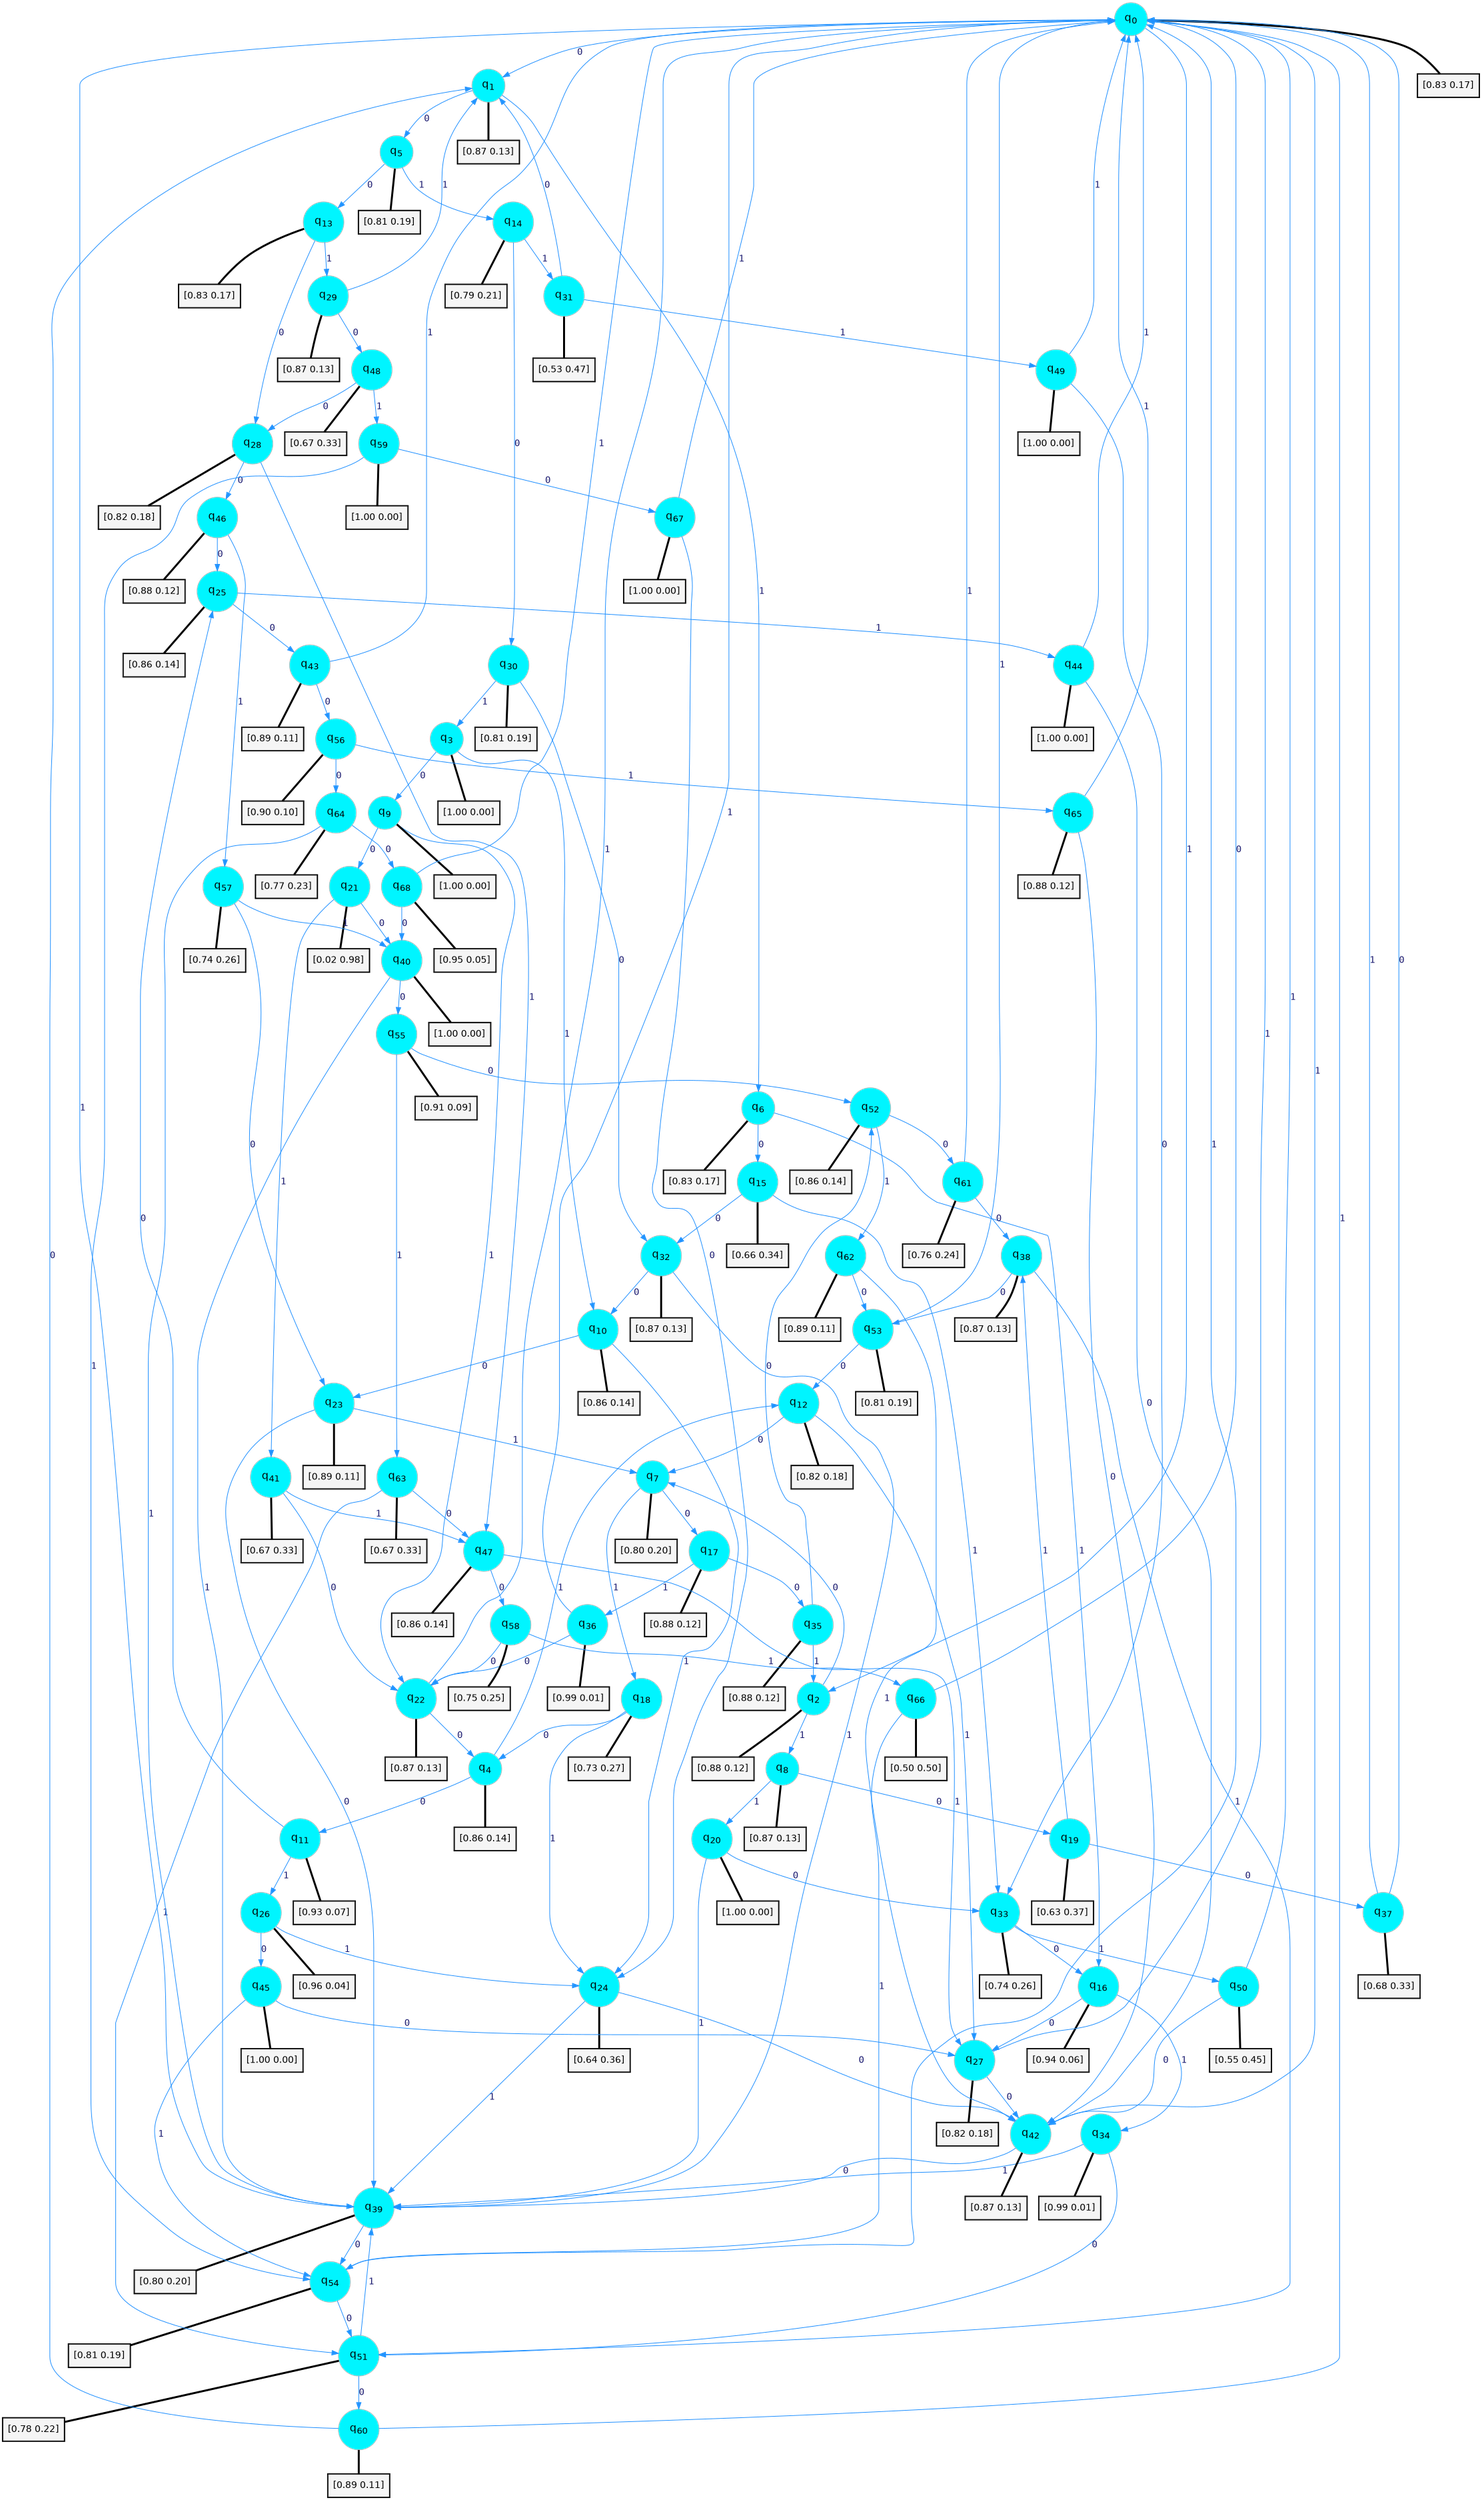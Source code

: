 digraph G {
graph [
bgcolor=transparent, dpi=300, rankdir=TD, size="40,25"];
node [
color=gray, fillcolor=turquoise1, fontcolor=black, fontname=Helvetica, fontsize=16, fontweight=bold, shape=circle, style=filled];
edge [
arrowsize=1, color=dodgerblue1, fontcolor=midnightblue, fontname=courier, fontweight=bold, penwidth=1, style=solid, weight=20];
0[label=<q<SUB>0</SUB>>];
1[label=<q<SUB>1</SUB>>];
2[label=<q<SUB>2</SUB>>];
3[label=<q<SUB>3</SUB>>];
4[label=<q<SUB>4</SUB>>];
5[label=<q<SUB>5</SUB>>];
6[label=<q<SUB>6</SUB>>];
7[label=<q<SUB>7</SUB>>];
8[label=<q<SUB>8</SUB>>];
9[label=<q<SUB>9</SUB>>];
10[label=<q<SUB>10</SUB>>];
11[label=<q<SUB>11</SUB>>];
12[label=<q<SUB>12</SUB>>];
13[label=<q<SUB>13</SUB>>];
14[label=<q<SUB>14</SUB>>];
15[label=<q<SUB>15</SUB>>];
16[label=<q<SUB>16</SUB>>];
17[label=<q<SUB>17</SUB>>];
18[label=<q<SUB>18</SUB>>];
19[label=<q<SUB>19</SUB>>];
20[label=<q<SUB>20</SUB>>];
21[label=<q<SUB>21</SUB>>];
22[label=<q<SUB>22</SUB>>];
23[label=<q<SUB>23</SUB>>];
24[label=<q<SUB>24</SUB>>];
25[label=<q<SUB>25</SUB>>];
26[label=<q<SUB>26</SUB>>];
27[label=<q<SUB>27</SUB>>];
28[label=<q<SUB>28</SUB>>];
29[label=<q<SUB>29</SUB>>];
30[label=<q<SUB>30</SUB>>];
31[label=<q<SUB>31</SUB>>];
32[label=<q<SUB>32</SUB>>];
33[label=<q<SUB>33</SUB>>];
34[label=<q<SUB>34</SUB>>];
35[label=<q<SUB>35</SUB>>];
36[label=<q<SUB>36</SUB>>];
37[label=<q<SUB>37</SUB>>];
38[label=<q<SUB>38</SUB>>];
39[label=<q<SUB>39</SUB>>];
40[label=<q<SUB>40</SUB>>];
41[label=<q<SUB>41</SUB>>];
42[label=<q<SUB>42</SUB>>];
43[label=<q<SUB>43</SUB>>];
44[label=<q<SUB>44</SUB>>];
45[label=<q<SUB>45</SUB>>];
46[label=<q<SUB>46</SUB>>];
47[label=<q<SUB>47</SUB>>];
48[label=<q<SUB>48</SUB>>];
49[label=<q<SUB>49</SUB>>];
50[label=<q<SUB>50</SUB>>];
51[label=<q<SUB>51</SUB>>];
52[label=<q<SUB>52</SUB>>];
53[label=<q<SUB>53</SUB>>];
54[label=<q<SUB>54</SUB>>];
55[label=<q<SUB>55</SUB>>];
56[label=<q<SUB>56</SUB>>];
57[label=<q<SUB>57</SUB>>];
58[label=<q<SUB>58</SUB>>];
59[label=<q<SUB>59</SUB>>];
60[label=<q<SUB>60</SUB>>];
61[label=<q<SUB>61</SUB>>];
62[label=<q<SUB>62</SUB>>];
63[label=<q<SUB>63</SUB>>];
64[label=<q<SUB>64</SUB>>];
65[label=<q<SUB>65</SUB>>];
66[label=<q<SUB>66</SUB>>];
67[label=<q<SUB>67</SUB>>];
68[label=<q<SUB>68</SUB>>];
69[label="[0.83 0.17]", shape=box,fontcolor=black, fontname=Helvetica, fontsize=14, penwidth=2, fillcolor=whitesmoke,color=black];
70[label="[0.87 0.13]", shape=box,fontcolor=black, fontname=Helvetica, fontsize=14, penwidth=2, fillcolor=whitesmoke,color=black];
71[label="[0.88 0.12]", shape=box,fontcolor=black, fontname=Helvetica, fontsize=14, penwidth=2, fillcolor=whitesmoke,color=black];
72[label="[1.00 0.00]", shape=box,fontcolor=black, fontname=Helvetica, fontsize=14, penwidth=2, fillcolor=whitesmoke,color=black];
73[label="[0.86 0.14]", shape=box,fontcolor=black, fontname=Helvetica, fontsize=14, penwidth=2, fillcolor=whitesmoke,color=black];
74[label="[0.81 0.19]", shape=box,fontcolor=black, fontname=Helvetica, fontsize=14, penwidth=2, fillcolor=whitesmoke,color=black];
75[label="[0.83 0.17]", shape=box,fontcolor=black, fontname=Helvetica, fontsize=14, penwidth=2, fillcolor=whitesmoke,color=black];
76[label="[0.80 0.20]", shape=box,fontcolor=black, fontname=Helvetica, fontsize=14, penwidth=2, fillcolor=whitesmoke,color=black];
77[label="[0.87 0.13]", shape=box,fontcolor=black, fontname=Helvetica, fontsize=14, penwidth=2, fillcolor=whitesmoke,color=black];
78[label="[1.00 0.00]", shape=box,fontcolor=black, fontname=Helvetica, fontsize=14, penwidth=2, fillcolor=whitesmoke,color=black];
79[label="[0.86 0.14]", shape=box,fontcolor=black, fontname=Helvetica, fontsize=14, penwidth=2, fillcolor=whitesmoke,color=black];
80[label="[0.93 0.07]", shape=box,fontcolor=black, fontname=Helvetica, fontsize=14, penwidth=2, fillcolor=whitesmoke,color=black];
81[label="[0.82 0.18]", shape=box,fontcolor=black, fontname=Helvetica, fontsize=14, penwidth=2, fillcolor=whitesmoke,color=black];
82[label="[0.83 0.17]", shape=box,fontcolor=black, fontname=Helvetica, fontsize=14, penwidth=2, fillcolor=whitesmoke,color=black];
83[label="[0.79 0.21]", shape=box,fontcolor=black, fontname=Helvetica, fontsize=14, penwidth=2, fillcolor=whitesmoke,color=black];
84[label="[0.66 0.34]", shape=box,fontcolor=black, fontname=Helvetica, fontsize=14, penwidth=2, fillcolor=whitesmoke,color=black];
85[label="[0.94 0.06]", shape=box,fontcolor=black, fontname=Helvetica, fontsize=14, penwidth=2, fillcolor=whitesmoke,color=black];
86[label="[0.88 0.12]", shape=box,fontcolor=black, fontname=Helvetica, fontsize=14, penwidth=2, fillcolor=whitesmoke,color=black];
87[label="[0.73 0.27]", shape=box,fontcolor=black, fontname=Helvetica, fontsize=14, penwidth=2, fillcolor=whitesmoke,color=black];
88[label="[0.63 0.37]", shape=box,fontcolor=black, fontname=Helvetica, fontsize=14, penwidth=2, fillcolor=whitesmoke,color=black];
89[label="[1.00 0.00]", shape=box,fontcolor=black, fontname=Helvetica, fontsize=14, penwidth=2, fillcolor=whitesmoke,color=black];
90[label="[0.02 0.98]", shape=box,fontcolor=black, fontname=Helvetica, fontsize=14, penwidth=2, fillcolor=whitesmoke,color=black];
91[label="[0.87 0.13]", shape=box,fontcolor=black, fontname=Helvetica, fontsize=14, penwidth=2, fillcolor=whitesmoke,color=black];
92[label="[0.89 0.11]", shape=box,fontcolor=black, fontname=Helvetica, fontsize=14, penwidth=2, fillcolor=whitesmoke,color=black];
93[label="[0.64 0.36]", shape=box,fontcolor=black, fontname=Helvetica, fontsize=14, penwidth=2, fillcolor=whitesmoke,color=black];
94[label="[0.86 0.14]", shape=box,fontcolor=black, fontname=Helvetica, fontsize=14, penwidth=2, fillcolor=whitesmoke,color=black];
95[label="[0.96 0.04]", shape=box,fontcolor=black, fontname=Helvetica, fontsize=14, penwidth=2, fillcolor=whitesmoke,color=black];
96[label="[0.82 0.18]", shape=box,fontcolor=black, fontname=Helvetica, fontsize=14, penwidth=2, fillcolor=whitesmoke,color=black];
97[label="[0.82 0.18]", shape=box,fontcolor=black, fontname=Helvetica, fontsize=14, penwidth=2, fillcolor=whitesmoke,color=black];
98[label="[0.87 0.13]", shape=box,fontcolor=black, fontname=Helvetica, fontsize=14, penwidth=2, fillcolor=whitesmoke,color=black];
99[label="[0.81 0.19]", shape=box,fontcolor=black, fontname=Helvetica, fontsize=14, penwidth=2, fillcolor=whitesmoke,color=black];
100[label="[0.53 0.47]", shape=box,fontcolor=black, fontname=Helvetica, fontsize=14, penwidth=2, fillcolor=whitesmoke,color=black];
101[label="[0.87 0.13]", shape=box,fontcolor=black, fontname=Helvetica, fontsize=14, penwidth=2, fillcolor=whitesmoke,color=black];
102[label="[0.74 0.26]", shape=box,fontcolor=black, fontname=Helvetica, fontsize=14, penwidth=2, fillcolor=whitesmoke,color=black];
103[label="[0.99 0.01]", shape=box,fontcolor=black, fontname=Helvetica, fontsize=14, penwidth=2, fillcolor=whitesmoke,color=black];
104[label="[0.88 0.12]", shape=box,fontcolor=black, fontname=Helvetica, fontsize=14, penwidth=2, fillcolor=whitesmoke,color=black];
105[label="[0.99 0.01]", shape=box,fontcolor=black, fontname=Helvetica, fontsize=14, penwidth=2, fillcolor=whitesmoke,color=black];
106[label="[0.68 0.33]", shape=box,fontcolor=black, fontname=Helvetica, fontsize=14, penwidth=2, fillcolor=whitesmoke,color=black];
107[label="[0.87 0.13]", shape=box,fontcolor=black, fontname=Helvetica, fontsize=14, penwidth=2, fillcolor=whitesmoke,color=black];
108[label="[0.80 0.20]", shape=box,fontcolor=black, fontname=Helvetica, fontsize=14, penwidth=2, fillcolor=whitesmoke,color=black];
109[label="[1.00 0.00]", shape=box,fontcolor=black, fontname=Helvetica, fontsize=14, penwidth=2, fillcolor=whitesmoke,color=black];
110[label="[0.67 0.33]", shape=box,fontcolor=black, fontname=Helvetica, fontsize=14, penwidth=2, fillcolor=whitesmoke,color=black];
111[label="[0.87 0.13]", shape=box,fontcolor=black, fontname=Helvetica, fontsize=14, penwidth=2, fillcolor=whitesmoke,color=black];
112[label="[0.89 0.11]", shape=box,fontcolor=black, fontname=Helvetica, fontsize=14, penwidth=2, fillcolor=whitesmoke,color=black];
113[label="[1.00 0.00]", shape=box,fontcolor=black, fontname=Helvetica, fontsize=14, penwidth=2, fillcolor=whitesmoke,color=black];
114[label="[1.00 0.00]", shape=box,fontcolor=black, fontname=Helvetica, fontsize=14, penwidth=2, fillcolor=whitesmoke,color=black];
115[label="[0.88 0.12]", shape=box,fontcolor=black, fontname=Helvetica, fontsize=14, penwidth=2, fillcolor=whitesmoke,color=black];
116[label="[0.86 0.14]", shape=box,fontcolor=black, fontname=Helvetica, fontsize=14, penwidth=2, fillcolor=whitesmoke,color=black];
117[label="[0.67 0.33]", shape=box,fontcolor=black, fontname=Helvetica, fontsize=14, penwidth=2, fillcolor=whitesmoke,color=black];
118[label="[1.00 0.00]", shape=box,fontcolor=black, fontname=Helvetica, fontsize=14, penwidth=2, fillcolor=whitesmoke,color=black];
119[label="[0.55 0.45]", shape=box,fontcolor=black, fontname=Helvetica, fontsize=14, penwidth=2, fillcolor=whitesmoke,color=black];
120[label="[0.78 0.22]", shape=box,fontcolor=black, fontname=Helvetica, fontsize=14, penwidth=2, fillcolor=whitesmoke,color=black];
121[label="[0.86 0.14]", shape=box,fontcolor=black, fontname=Helvetica, fontsize=14, penwidth=2, fillcolor=whitesmoke,color=black];
122[label="[0.81 0.19]", shape=box,fontcolor=black, fontname=Helvetica, fontsize=14, penwidth=2, fillcolor=whitesmoke,color=black];
123[label="[0.81 0.19]", shape=box,fontcolor=black, fontname=Helvetica, fontsize=14, penwidth=2, fillcolor=whitesmoke,color=black];
124[label="[0.91 0.09]", shape=box,fontcolor=black, fontname=Helvetica, fontsize=14, penwidth=2, fillcolor=whitesmoke,color=black];
125[label="[0.90 0.10]", shape=box,fontcolor=black, fontname=Helvetica, fontsize=14, penwidth=2, fillcolor=whitesmoke,color=black];
126[label="[0.74 0.26]", shape=box,fontcolor=black, fontname=Helvetica, fontsize=14, penwidth=2, fillcolor=whitesmoke,color=black];
127[label="[0.75 0.25]", shape=box,fontcolor=black, fontname=Helvetica, fontsize=14, penwidth=2, fillcolor=whitesmoke,color=black];
128[label="[1.00 0.00]", shape=box,fontcolor=black, fontname=Helvetica, fontsize=14, penwidth=2, fillcolor=whitesmoke,color=black];
129[label="[0.89 0.11]", shape=box,fontcolor=black, fontname=Helvetica, fontsize=14, penwidth=2, fillcolor=whitesmoke,color=black];
130[label="[0.76 0.24]", shape=box,fontcolor=black, fontname=Helvetica, fontsize=14, penwidth=2, fillcolor=whitesmoke,color=black];
131[label="[0.89 0.11]", shape=box,fontcolor=black, fontname=Helvetica, fontsize=14, penwidth=2, fillcolor=whitesmoke,color=black];
132[label="[0.67 0.33]", shape=box,fontcolor=black, fontname=Helvetica, fontsize=14, penwidth=2, fillcolor=whitesmoke,color=black];
133[label="[0.77 0.23]", shape=box,fontcolor=black, fontname=Helvetica, fontsize=14, penwidth=2, fillcolor=whitesmoke,color=black];
134[label="[0.88 0.12]", shape=box,fontcolor=black, fontname=Helvetica, fontsize=14, penwidth=2, fillcolor=whitesmoke,color=black];
135[label="[0.50 0.50]", shape=box,fontcolor=black, fontname=Helvetica, fontsize=14, penwidth=2, fillcolor=whitesmoke,color=black];
136[label="[1.00 0.00]", shape=box,fontcolor=black, fontname=Helvetica, fontsize=14, penwidth=2, fillcolor=whitesmoke,color=black];
137[label="[0.95 0.05]", shape=box,fontcolor=black, fontname=Helvetica, fontsize=14, penwidth=2, fillcolor=whitesmoke,color=black];
0->1 [label=0];
0->2 [label=1];
0->69 [arrowhead=none, penwidth=3,color=black];
1->5 [label=0];
1->6 [label=1];
1->70 [arrowhead=none, penwidth=3,color=black];
2->7 [label=0];
2->8 [label=1];
2->71 [arrowhead=none, penwidth=3,color=black];
3->9 [label=0];
3->10 [label=1];
3->72 [arrowhead=none, penwidth=3,color=black];
4->11 [label=0];
4->12 [label=1];
4->73 [arrowhead=none, penwidth=3,color=black];
5->13 [label=0];
5->14 [label=1];
5->74 [arrowhead=none, penwidth=3,color=black];
6->15 [label=0];
6->16 [label=1];
6->75 [arrowhead=none, penwidth=3,color=black];
7->17 [label=0];
7->18 [label=1];
7->76 [arrowhead=none, penwidth=3,color=black];
8->19 [label=0];
8->20 [label=1];
8->77 [arrowhead=none, penwidth=3,color=black];
9->21 [label=0];
9->22 [label=1];
9->78 [arrowhead=none, penwidth=3,color=black];
10->23 [label=0];
10->24 [label=1];
10->79 [arrowhead=none, penwidth=3,color=black];
11->25 [label=0];
11->26 [label=1];
11->80 [arrowhead=none, penwidth=3,color=black];
12->7 [label=0];
12->27 [label=1];
12->81 [arrowhead=none, penwidth=3,color=black];
13->28 [label=0];
13->29 [label=1];
13->82 [arrowhead=none, penwidth=3,color=black];
14->30 [label=0];
14->31 [label=1];
14->83 [arrowhead=none, penwidth=3,color=black];
15->32 [label=0];
15->33 [label=1];
15->84 [arrowhead=none, penwidth=3,color=black];
16->27 [label=0];
16->34 [label=1];
16->85 [arrowhead=none, penwidth=3,color=black];
17->35 [label=0];
17->36 [label=1];
17->86 [arrowhead=none, penwidth=3,color=black];
18->4 [label=0];
18->24 [label=1];
18->87 [arrowhead=none, penwidth=3,color=black];
19->37 [label=0];
19->38 [label=1];
19->88 [arrowhead=none, penwidth=3,color=black];
20->33 [label=0];
20->39 [label=1];
20->89 [arrowhead=none, penwidth=3,color=black];
21->40 [label=0];
21->41 [label=1];
21->90 [arrowhead=none, penwidth=3,color=black];
22->4 [label=0];
22->0 [label=1];
22->91 [arrowhead=none, penwidth=3,color=black];
23->39 [label=0];
23->7 [label=1];
23->92 [arrowhead=none, penwidth=3,color=black];
24->42 [label=0];
24->39 [label=1];
24->93 [arrowhead=none, penwidth=3,color=black];
25->43 [label=0];
25->44 [label=1];
25->94 [arrowhead=none, penwidth=3,color=black];
26->45 [label=0];
26->24 [label=1];
26->95 [arrowhead=none, penwidth=3,color=black];
27->42 [label=0];
27->0 [label=1];
27->96 [arrowhead=none, penwidth=3,color=black];
28->46 [label=0];
28->47 [label=1];
28->97 [arrowhead=none, penwidth=3,color=black];
29->48 [label=0];
29->1 [label=1];
29->98 [arrowhead=none, penwidth=3,color=black];
30->32 [label=0];
30->3 [label=1];
30->99 [arrowhead=none, penwidth=3,color=black];
31->1 [label=0];
31->49 [label=1];
31->100 [arrowhead=none, penwidth=3,color=black];
32->10 [label=0];
32->39 [label=1];
32->101 [arrowhead=none, penwidth=3,color=black];
33->16 [label=0];
33->50 [label=1];
33->102 [arrowhead=none, penwidth=3,color=black];
34->51 [label=0];
34->39 [label=1];
34->103 [arrowhead=none, penwidth=3,color=black];
35->52 [label=0];
35->2 [label=1];
35->104 [arrowhead=none, penwidth=3,color=black];
36->22 [label=0];
36->0 [label=1];
36->105 [arrowhead=none, penwidth=3,color=black];
37->0 [label=0];
37->0 [label=1];
37->106 [arrowhead=none, penwidth=3,color=black];
38->53 [label=0];
38->51 [label=1];
38->107 [arrowhead=none, penwidth=3,color=black];
39->54 [label=0];
39->0 [label=1];
39->108 [arrowhead=none, penwidth=3,color=black];
40->55 [label=0];
40->39 [label=1];
40->109 [arrowhead=none, penwidth=3,color=black];
41->22 [label=0];
41->47 [label=1];
41->110 [arrowhead=none, penwidth=3,color=black];
42->39 [label=0];
42->0 [label=1];
42->111 [arrowhead=none, penwidth=3,color=black];
43->56 [label=0];
43->0 [label=1];
43->112 [arrowhead=none, penwidth=3,color=black];
44->42 [label=0];
44->0 [label=1];
44->113 [arrowhead=none, penwidth=3,color=black];
45->27 [label=0];
45->54 [label=1];
45->114 [arrowhead=none, penwidth=3,color=black];
46->25 [label=0];
46->57 [label=1];
46->115 [arrowhead=none, penwidth=3,color=black];
47->58 [label=0];
47->27 [label=1];
47->116 [arrowhead=none, penwidth=3,color=black];
48->28 [label=0];
48->59 [label=1];
48->117 [arrowhead=none, penwidth=3,color=black];
49->33 [label=0];
49->0 [label=1];
49->118 [arrowhead=none, penwidth=3,color=black];
50->42 [label=0];
50->0 [label=1];
50->119 [arrowhead=none, penwidth=3,color=black];
51->60 [label=0];
51->39 [label=1];
51->120 [arrowhead=none, penwidth=3,color=black];
52->61 [label=0];
52->62 [label=1];
52->121 [arrowhead=none, penwidth=3,color=black];
53->12 [label=0];
53->0 [label=1];
53->122 [arrowhead=none, penwidth=3,color=black];
54->51 [label=0];
54->0 [label=1];
54->123 [arrowhead=none, penwidth=3,color=black];
55->52 [label=0];
55->63 [label=1];
55->124 [arrowhead=none, penwidth=3,color=black];
56->64 [label=0];
56->65 [label=1];
56->125 [arrowhead=none, penwidth=3,color=black];
57->23 [label=0];
57->40 [label=1];
57->126 [arrowhead=none, penwidth=3,color=black];
58->22 [label=0];
58->66 [label=1];
58->127 [arrowhead=none, penwidth=3,color=black];
59->67 [label=0];
59->54 [label=1];
59->128 [arrowhead=none, penwidth=3,color=black];
60->1 [label=0];
60->0 [label=1];
60->129 [arrowhead=none, penwidth=3,color=black];
61->38 [label=0];
61->0 [label=1];
61->130 [arrowhead=none, penwidth=3,color=black];
62->53 [label=0];
62->42 [label=1];
62->131 [arrowhead=none, penwidth=3,color=black];
63->47 [label=0];
63->51 [label=1];
63->132 [arrowhead=none, penwidth=3,color=black];
64->68 [label=0];
64->39 [label=1];
64->133 [arrowhead=none, penwidth=3,color=black];
65->42 [label=0];
65->0 [label=1];
65->134 [arrowhead=none, penwidth=3,color=black];
66->0 [label=0];
66->54 [label=1];
66->135 [arrowhead=none, penwidth=3,color=black];
67->24 [label=0];
67->0 [label=1];
67->136 [arrowhead=none, penwidth=3,color=black];
68->40 [label=0];
68->0 [label=1];
68->137 [arrowhead=none, penwidth=3,color=black];
}
